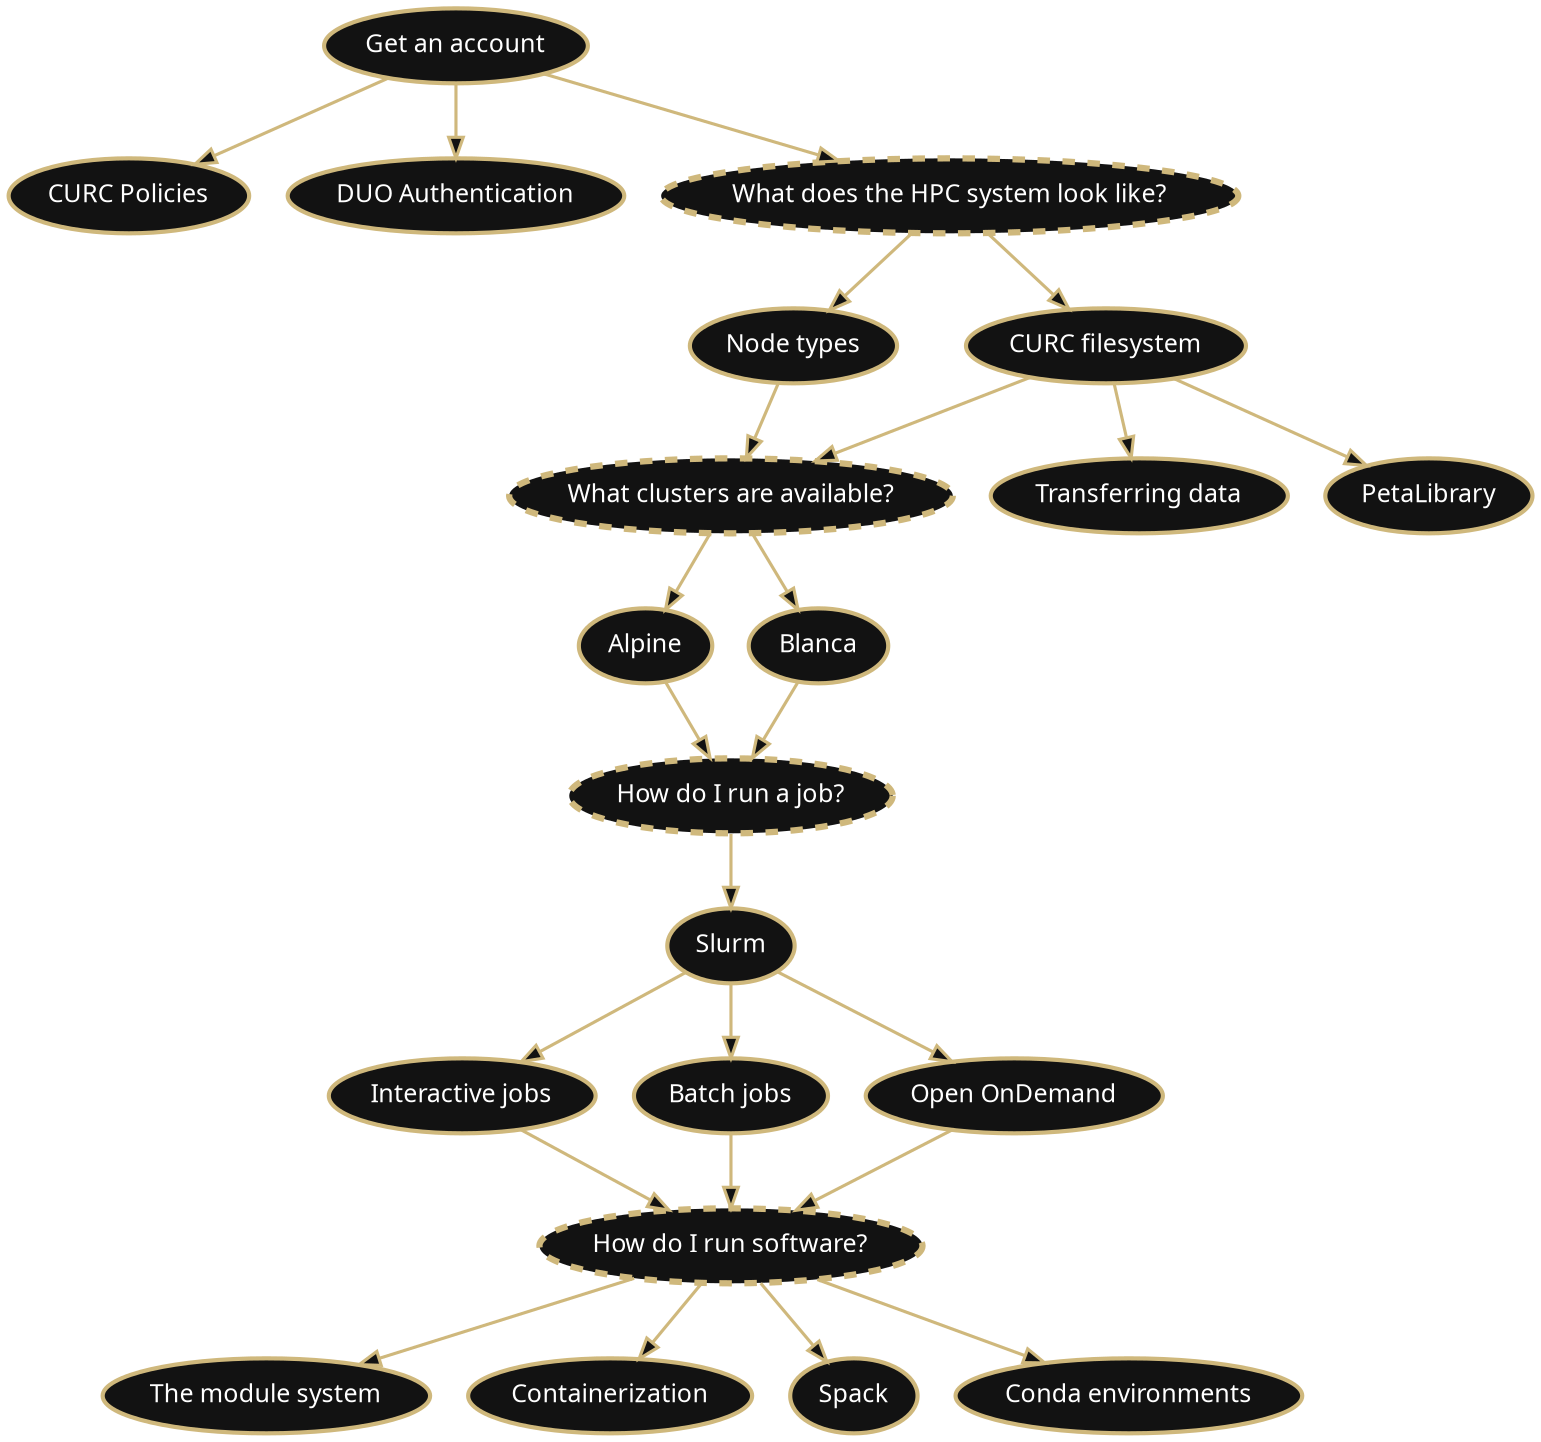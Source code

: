 digraph "" {
         bgcolor="transparent";
         ranksep="0.5 equally";
         graph [id="gs-flowchart"];
         node [fontname="Verdana", fontsize="12", color="#CFB87C", style="filled", fillcolor="#121212", penwidth="2", fontcolor="white"];
         edge [color="#CFB87C", fillcolor="#121212", penwidth="1.5"];

         logging_in [label="Get an account", href="./access/logging-in.html", target="_blank", id="clickable"];
         policies [label="CURC Policies", href="./additional-resources/policies.html", target="_blank", id="clickable"];
         duo [label="DUO Authentication", href="./access/duo-2-factor-authentication.html", target="_blank", id="clickable"];
         compute_env [label="What does the HPC system look like?", style="filled,dashed", penwidth="3"];
         running_jobs [label="How do I run a job?", style="filled,dashed", penwidth="3"];
         clusters [label="What clusters are available?", style="filled,dashed", penwidth="3"];
         node_type [label="Node types", href="./compute/node-types.html", target="_blank", id="clickable"];
         filesystem [label="CURC filesystem", href="./compute/filesystems.html", target="_blank", id="clickable"];
         data_transfer [label="Transferring data", href="./compute/data-transfer.html", target="_blank", id="clickable"];
         petalibrary [label="PetaLibrary", href="./storage/petalibrary/index.html", target="_blank", id="clickable"];
         alpine [label="Alpine", href="./clusters/alpine/index.html", target="_blank", id="clickable"];
         blanca [label="Blanca", href="./clusters/blanca/blanca.html", target="_blank", id="clickable"];
         slurm [label="Slurm", href="./running-jobs/job-resources.html", target="_blank", id="clickable"];
         interactive [label="Interactive jobs", href="./running-jobs/interactive-jobs.html", target="_blank", id="clickable"];
         batch [label="Batch jobs", href="./running-jobs/batch-jobs.html", target="_blank", id="clickable"];
         ood [label="Open OnDemand", href="./open_ondemand/index.html", target="_blank", id="clickable"];
         using_software [label="How do I run software?", style="filled,dashed", penwidth="3"];
         modules [label="The module system", href="./compute/modules.html", target="_blank", id="clickable"];
         container [label="Containerization", href="./software/containerization.html", target="_blank", id="clickable"];
         spack [label="Spack", href="./software/spack.html", target="_blank", id="clickable"];
         conda [label="Conda environments", href="./software/python.html", target="_blank", id="clickable"];

         logging_in -> policies;
         logging_in -> duo;
         logging_in -> compute_env;
         compute_env -> node_type;
         compute_env -> filesystem;
         filesystem -> data_transfer;
         filesystem -> petalibrary;
         filesystem -> clusters;
         node_type -> clusters;
         clusters -> alpine;
         clusters -> blanca;
         alpine -> running_jobs;
         blanca -> running_jobs;
         running_jobs -> slurm;
         slurm -> interactive;
         slurm -> batch;
         slurm -> ood;
         interactive -> using_software;
         batch -> using_software;
         ood -> using_software;
         using_software -> modules;
         using_software -> container;
         using_software -> spack;
         using_software -> conda;
     }

